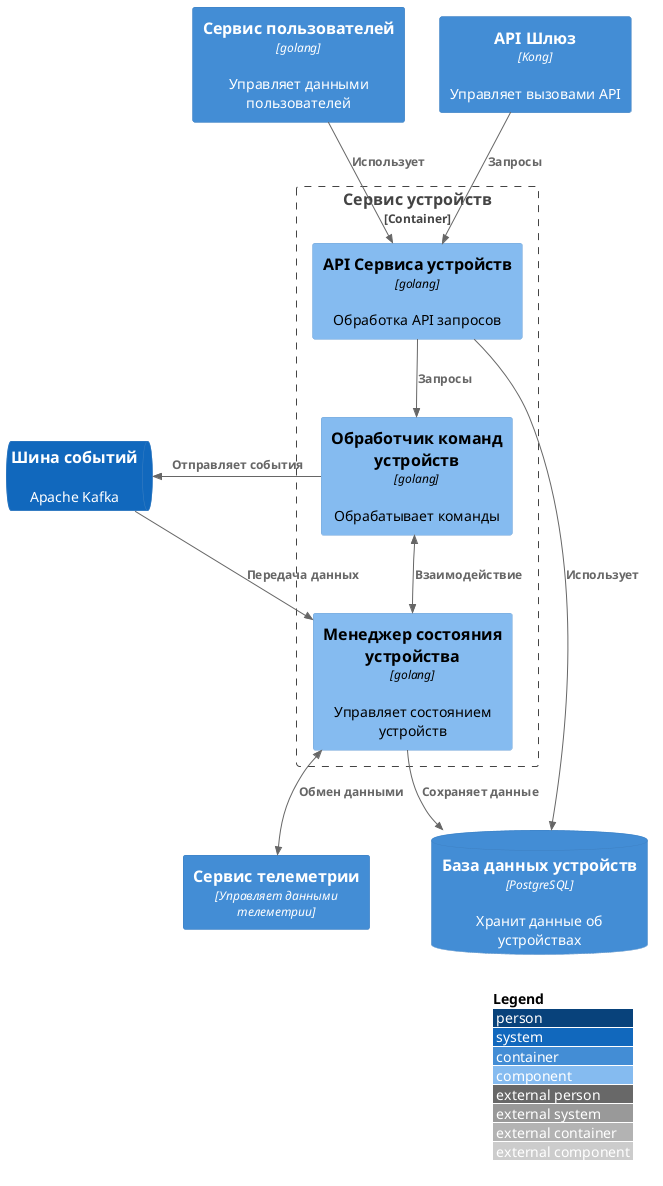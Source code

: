 @startuml
    !include <C4/C4_Container.puml>
    !include <C4/C4_Component.puml>

    LAYOUT_WITH_LEGEND()

    Container_Boundary(DeviceService, "Сервис устройств") {
        Component(DeviceServiceAPI, "API Сервиса устройств", "golang", "Обработка API запросов")
        Component(DeviceCommandHandler, "Обработчик команд устройств", "golang", "Обрабатывает команды")
        Component(DeviceStateManager, "Менеджер состояния устройства", "golang", "Управляет состоянием устройств")
    }

    ContainerDb(DeviceDB, "База данных устройств", "PostgreSQL", "Хранит данные об устройствах")
    Container(TelemetryService, "Сервис телеметрии", "Управляет данными телеметрии")
    Container(UserService, "Сервис пользователей", "golang", "Управляет данными пользователей")
    Container(APIgw, "API Шлюз", "Kong", "Управляет вызовами API")
    SystemQueue(AppQueue, "Шина событий", "Apache Kafka")

    Rel(UserService, DeviceServiceAPI, "Использует")
    Rel(DeviceServiceAPI, DeviceCommandHandler, "Запросы")
    BiRel(DeviceCommandHandler, DeviceStateManager, "Взаимодействие")
    Rel(DeviceStateManager, DeviceDB, "Сохраняет данные")
    Rel(DeviceServiceAPI, DeviceDB, "Использует")
    Rel(DeviceCommandHandler, AppQueue, "Отправляет события")
    Rel(AppQueue, DeviceStateManager, "Передача данных")
    BiRel(DeviceStateManager, TelemetryService, "Обмен данными")
    Rel(APIgw, DeviceServiceAPI, "Запросы")

@enduml